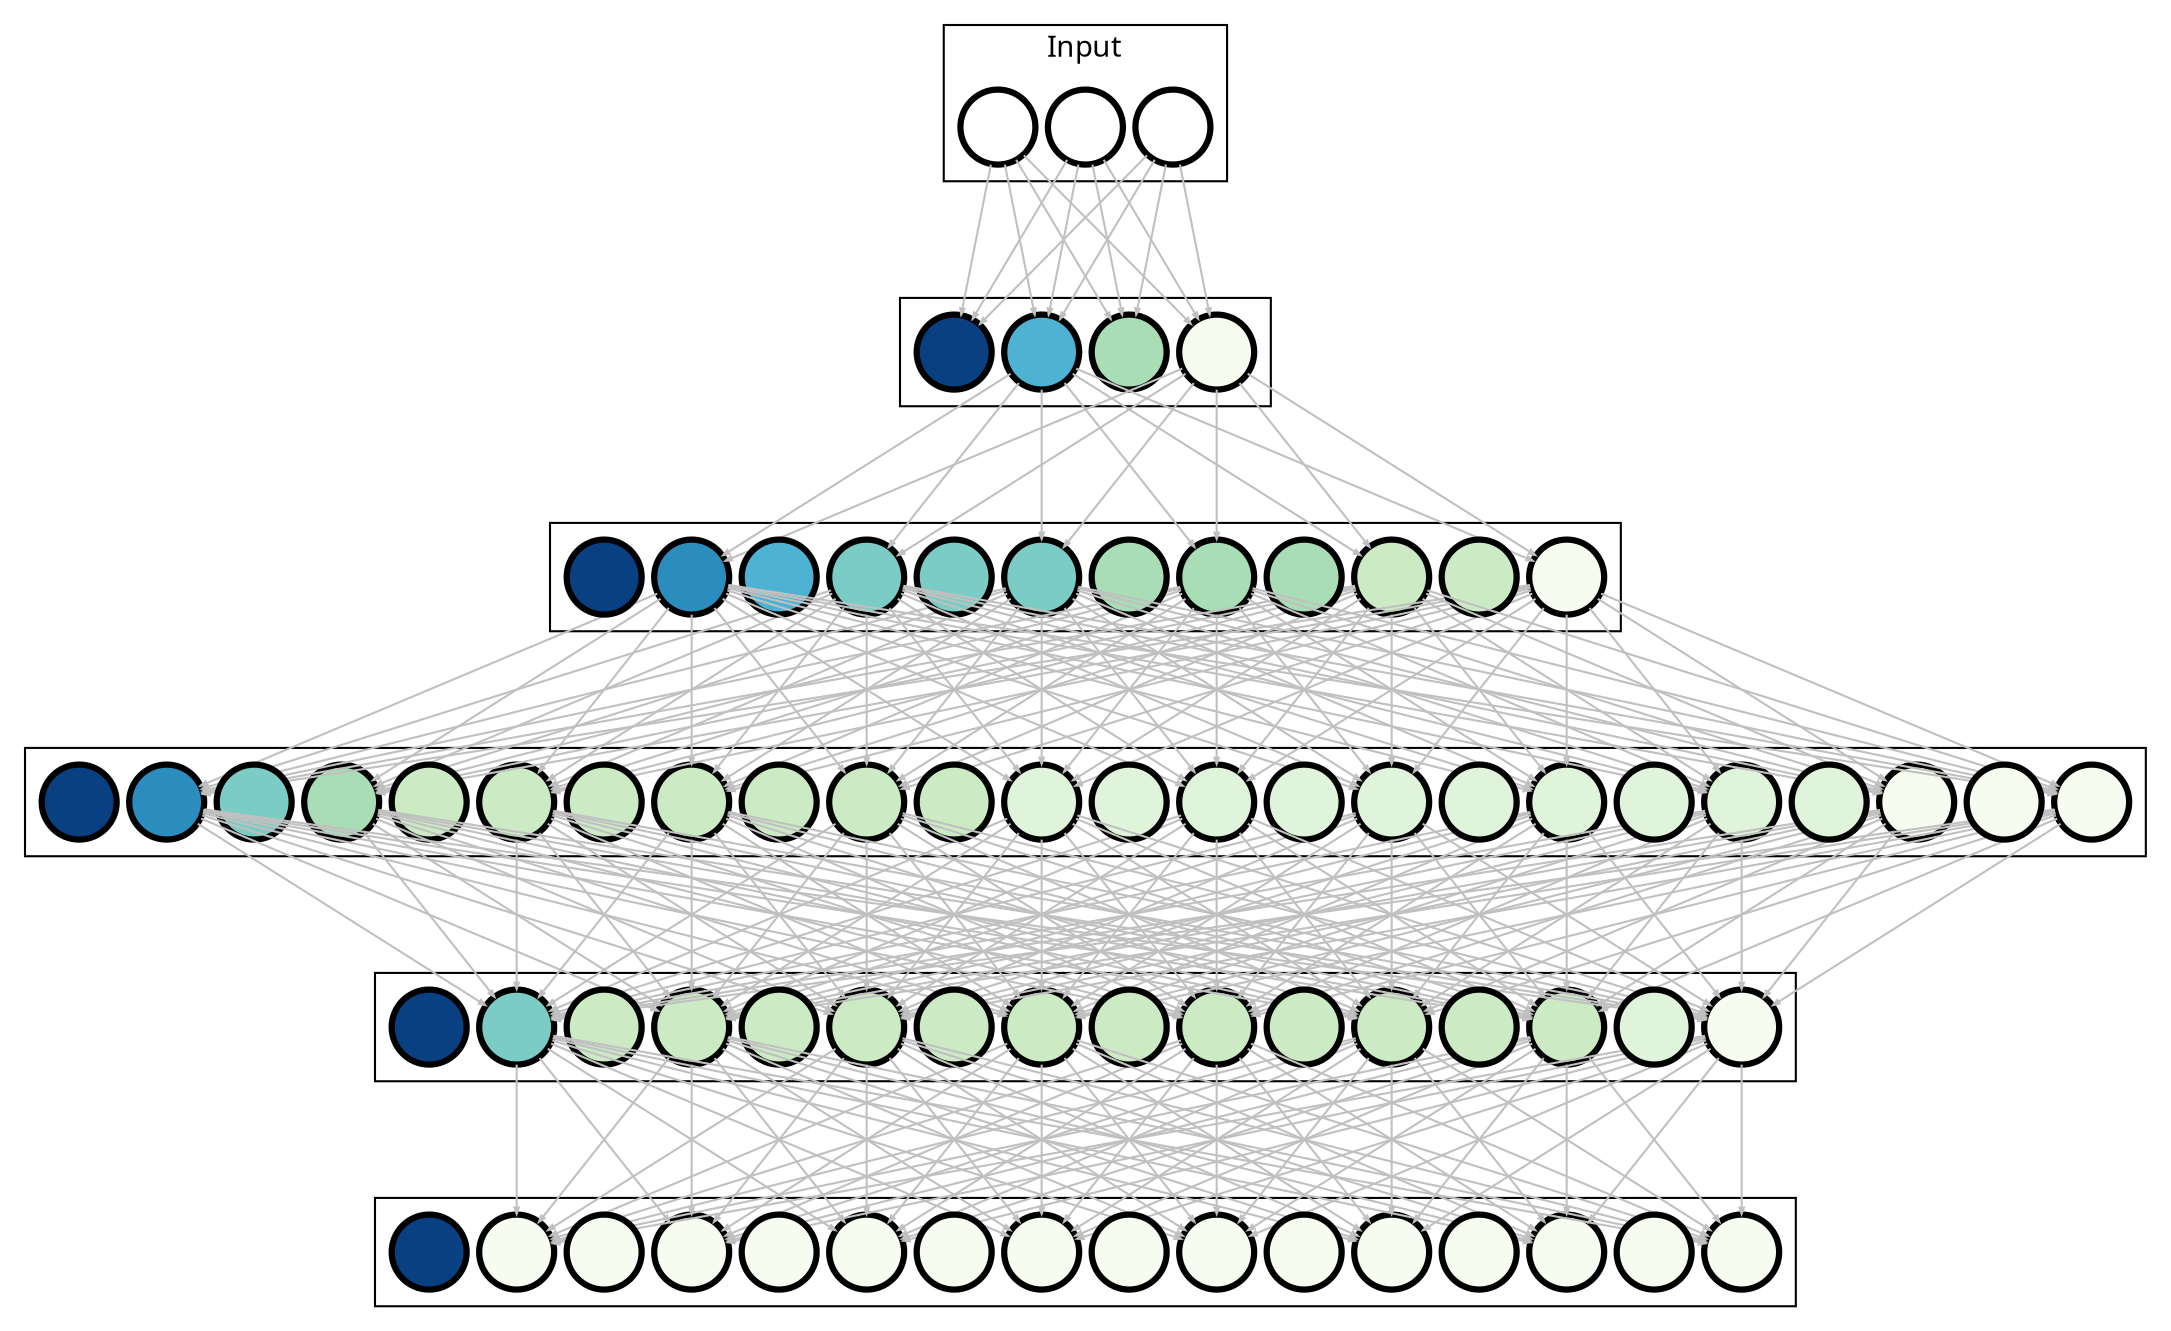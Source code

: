 digraph G {
	fontname = "Hilda 10"
	bgcolor="transparent"
	rankdir=TB
	splines=line
	nodesep=.08;
	ranksep=1;
	edge [color=gray, arrowsize=.3];
	node [fixedsize=true,label="",style=filled,penwidth=3, color=black,fillcolor=white,shape=circle]

	subgraph cluster_0 {
		node [style=filled, shape=circle, colorscheme=gnbu9];
		 l00 		 l01 		 l02 ;
		label = "Input";
	}

	subgraph cluster_1 {
		node [style=filled, shape=circle, colorscheme=gnbu9];
		 l10 [fillcolor=1] 
		 l11 [fillcolor=4] 
		 l12 [fillcolor=6] 
		 l13 [fillcolor=9] 
;
	}

	subgraph cluster_2 {
		node [style=filled, shape=circle, colorscheme=gnbu9];
		 l20 [fillcolor=1] 
		 l21 [fillcolor=3] 
		 l22 [fillcolor=3] 
		 l23 [fillcolor=4] 
		 l24 [fillcolor=4] 
		 l25 [fillcolor=4] 
		 l26 [fillcolor=5] 
		 l27 [fillcolor=5] 
		 l28 [fillcolor=5] 
		 l29 [fillcolor=6] 
		 l210 [fillcolor=7] 
		 l211 [fillcolor=9] 
;
	}

	subgraph cluster_3 {
		node [style=filled, shape=circle, colorscheme=gnbu9];
		 l30 [fillcolor=1] 
		 l31 [fillcolor=1] 
		 l32 [fillcolor=1] 
		 l33 [fillcolor=2] 
		 l34 [fillcolor=2] 
		 l35 [fillcolor=2] 
		 l36 [fillcolor=2] 
		 l37 [fillcolor=2] 
		 l38 [fillcolor=2] 
		 l39 [fillcolor=2] 
		 l310 [fillcolor=2] 
		 l311 [fillcolor=2] 
		 l312 [fillcolor=2] 
		 l313 [fillcolor=3] 
		 l314 [fillcolor=3] 
		 l315 [fillcolor=3] 
		 l316 [fillcolor=3] 
		 l317 [fillcolor=3] 
		 l318 [fillcolor=3] 
		 l319 [fillcolor=3] 
		 l320 [fillcolor=4] 
		 l321 [fillcolor=5] 
		 l322 [fillcolor=7] 
		 l323 [fillcolor=9] 
;
	}

	subgraph cluster_4 {
		node [style=filled, shape=circle, colorscheme=gnbu9];
		 l40 [fillcolor=1] 
		 l41 [fillcolor=2] 
		 l42 [fillcolor=3] 
		 l43 [fillcolor=3] 
		 l44 [fillcolor=3] 
		 l45 [fillcolor=3] 
		 l46 [fillcolor=3] 
		 l47 [fillcolor=3] 
		 l48 [fillcolor=3] 
		 l49 [fillcolor=3] 
		 l410 [fillcolor=3] 
		 l411 [fillcolor=3] 
		 l412 [fillcolor=3] 
		 l413 [fillcolor=3] 
		 l414 [fillcolor=5] 
		 l415 [fillcolor=9] 
;
	}

	subgraph cluster_5 {
		node [style=filled, shape=circle, colorscheme=gnbu9];
		 l50 [fillcolor=1] 
		 l51 [fillcolor=1] 
		 l52 [fillcolor=1] 
		 l53 [fillcolor=1] 
		 l54 [fillcolor=1] 
		 l55 [fillcolor=1] 
		 l56 [fillcolor=1] 
		 l57 [fillcolor=1] 
		 l58 [fillcolor=1] 
		 l59 [fillcolor=1] 
		 l510 [fillcolor=1] 
		 l511 [fillcolor=1] 
		 l512 [fillcolor=1] 
		 l513 [fillcolor=1] 
		 l514 [fillcolor=1] 
		 l515 [fillcolor=9] 
;
	}

	l00 -> l10
	l00 -> l11
	l00 -> l12
	l00 -> l13
	l01 -> l10
	l01 -> l11
	l01 -> l12
	l01 -> l13
	l02 -> l10
	l02 -> l11
	l02 -> l12
	l02 -> l13
	l10 -> l20
	l10 -> l22
	l10 -> l24
	l10 -> l26
	l10 -> l28
	l10 -> l210
	l12 -> l20
	l12 -> l22
	l12 -> l24
	l12 -> l26
	l12 -> l28
	l12 -> l210
	l20 -> l30
	l20 -> l32
	l20 -> l34
	l20 -> l36
	l20 -> l38
	l20 -> l310
	l20 -> l312
	l20 -> l314
	l20 -> l316
	l20 -> l318
	l20 -> l320
	l20 -> l322
	l22 -> l30
	l22 -> l32
	l22 -> l34
	l22 -> l36
	l22 -> l38
	l22 -> l310
	l22 -> l312
	l22 -> l314
	l22 -> l316
	l22 -> l318
	l22 -> l320
	l22 -> l322
	l24 -> l30
	l24 -> l32
	l24 -> l34
	l24 -> l36
	l24 -> l38
	l24 -> l310
	l24 -> l312
	l24 -> l314
	l24 -> l316
	l24 -> l318
	l24 -> l320
	l24 -> l322
	l26 -> l30
	l26 -> l32
	l26 -> l34
	l26 -> l36
	l26 -> l38
	l26 -> l310
	l26 -> l312
	l26 -> l314
	l26 -> l316
	l26 -> l318
	l26 -> l320
	l26 -> l322
	l28 -> l30
	l28 -> l32
	l28 -> l34
	l28 -> l36
	l28 -> l38
	l28 -> l310
	l28 -> l312
	l28 -> l314
	l28 -> l316
	l28 -> l318
	l28 -> l320
	l28 -> l322
	l210 -> l30
	l210 -> l32
	l210 -> l34
	l210 -> l36
	l210 -> l38
	l210 -> l310
	l210 -> l312
	l210 -> l314
	l210 -> l316
	l210 -> l318
	l210 -> l320
	l210 -> l322
	l30 -> l40
	l30 -> l42
	l30 -> l44
	l30 -> l46
	l30 -> l48
	l30 -> l410
	l30 -> l412
	l30 -> l414
	l32 -> l40
	l32 -> l42
	l32 -> l44
	l32 -> l46
	l32 -> l48
	l32 -> l410
	l32 -> l412
	l32 -> l414
	l34 -> l40
	l34 -> l42
	l34 -> l44
	l34 -> l46
	l34 -> l48
	l34 -> l410
	l34 -> l412
	l34 -> l414
	l36 -> l40
	l36 -> l42
	l36 -> l44
	l36 -> l46
	l36 -> l48
	l36 -> l410
	l36 -> l412
	l36 -> l414
	l38 -> l40
	l38 -> l42
	l38 -> l44
	l38 -> l46
	l38 -> l48
	l38 -> l410
	l38 -> l412
	l38 -> l414
	l310 -> l40
	l310 -> l42
	l310 -> l44
	l310 -> l46
	l310 -> l48
	l310 -> l410
	l310 -> l412
	l310 -> l414
	l312 -> l40
	l312 -> l42
	l312 -> l44
	l312 -> l46
	l312 -> l48
	l312 -> l410
	l312 -> l412
	l312 -> l414
	l314 -> l40
	l314 -> l42
	l314 -> l44
	l314 -> l46
	l314 -> l48
	l314 -> l410
	l314 -> l412
	l314 -> l414
	l316 -> l40
	l316 -> l42
	l316 -> l44
	l316 -> l46
	l316 -> l48
	l316 -> l410
	l316 -> l412
	l316 -> l414
	l318 -> l40
	l318 -> l42
	l318 -> l44
	l318 -> l46
	l318 -> l48
	l318 -> l410
	l318 -> l412
	l318 -> l414
	l320 -> l40
	l320 -> l42
	l320 -> l44
	l320 -> l46
	l320 -> l48
	l320 -> l410
	l320 -> l412
	l320 -> l414
	l322 -> l40
	l322 -> l42
	l322 -> l44
	l322 -> l46
	l322 -> l48
	l322 -> l410
	l322 -> l412
	l322 -> l414
	l40 -> l50
	l40 -> l52
	l40 -> l54
	l40 -> l56
	l40 -> l58
	l40 -> l510
	l40 -> l512
	l40 -> l514
	l42 -> l50
	l42 -> l52
	l42 -> l54
	l42 -> l56
	l42 -> l58
	l42 -> l510
	l42 -> l512
	l42 -> l514
	l44 -> l50
	l44 -> l52
	l44 -> l54
	l44 -> l56
	l44 -> l58
	l44 -> l510
	l44 -> l512
	l44 -> l514
	l46 -> l50
	l46 -> l52
	l46 -> l54
	l46 -> l56
	l46 -> l58
	l46 -> l510
	l46 -> l512
	l46 -> l514
	l48 -> l50
	l48 -> l52
	l48 -> l54
	l48 -> l56
	l48 -> l58
	l48 -> l510
	l48 -> l512
	l48 -> l514
	l410 -> l50
	l410 -> l52
	l410 -> l54
	l410 -> l56
	l410 -> l58
	l410 -> l510
	l410 -> l512
	l410 -> l514
	l412 -> l50
	l412 -> l52
	l412 -> l54
	l412 -> l56
	l412 -> l58
	l412 -> l510
	l412 -> l512
	l412 -> l514
	l414 -> l50
	l414 -> l52
	l414 -> l54
	l414 -> l56
	l414 -> l58
	l414 -> l510
	l414 -> l512
	l414 -> l514
}
